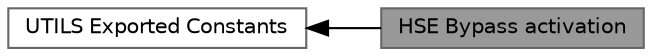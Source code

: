 digraph "HSE Bypass activation"
{
 // LATEX_PDF_SIZE
  bgcolor="transparent";
  edge [fontname=Helvetica,fontsize=10,labelfontname=Helvetica,labelfontsize=10];
  node [fontname=Helvetica,fontsize=10,shape=box,height=0.2,width=0.4];
  rankdir=LR;
  Node1 [id="Node000001",label="HSE Bypass activation",height=0.2,width=0.4,color="gray40", fillcolor="grey60", style="filled", fontcolor="black",tooltip=" "];
  Node2 [id="Node000002",label="UTILS Exported Constants",height=0.2,width=0.4,color="grey40", fillcolor="white", style="filled",URL="$group__UTILS__LL__Exported__Constants.html",tooltip=" "];
  Node2->Node1 [shape=plaintext, dir="back", style="solid"];
}
